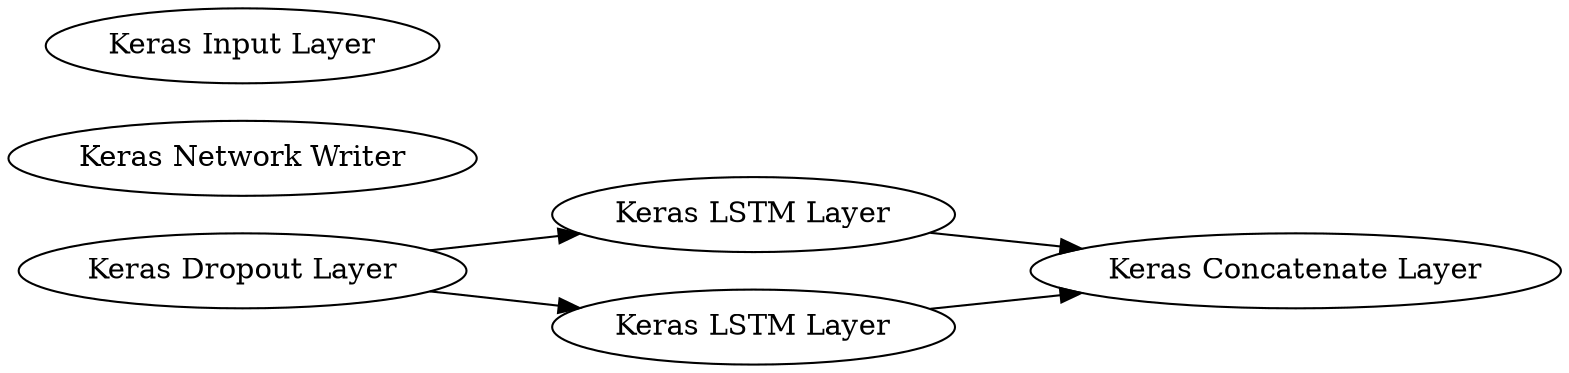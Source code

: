 digraph {
	351 [label="Keras Concatenate Layer"]
	352 [label="Keras Dropout Layer"]
	355 [label="Keras LSTM Layer"]
	357 [label="Keras Network Writer"]
	361 [label="Keras LSTM Layer"]
	362 [label="Keras Input Layer"]
	352 -> 355
	352 -> 361
	355 -> 351
	361 -> 351
	rankdir=LR
}

